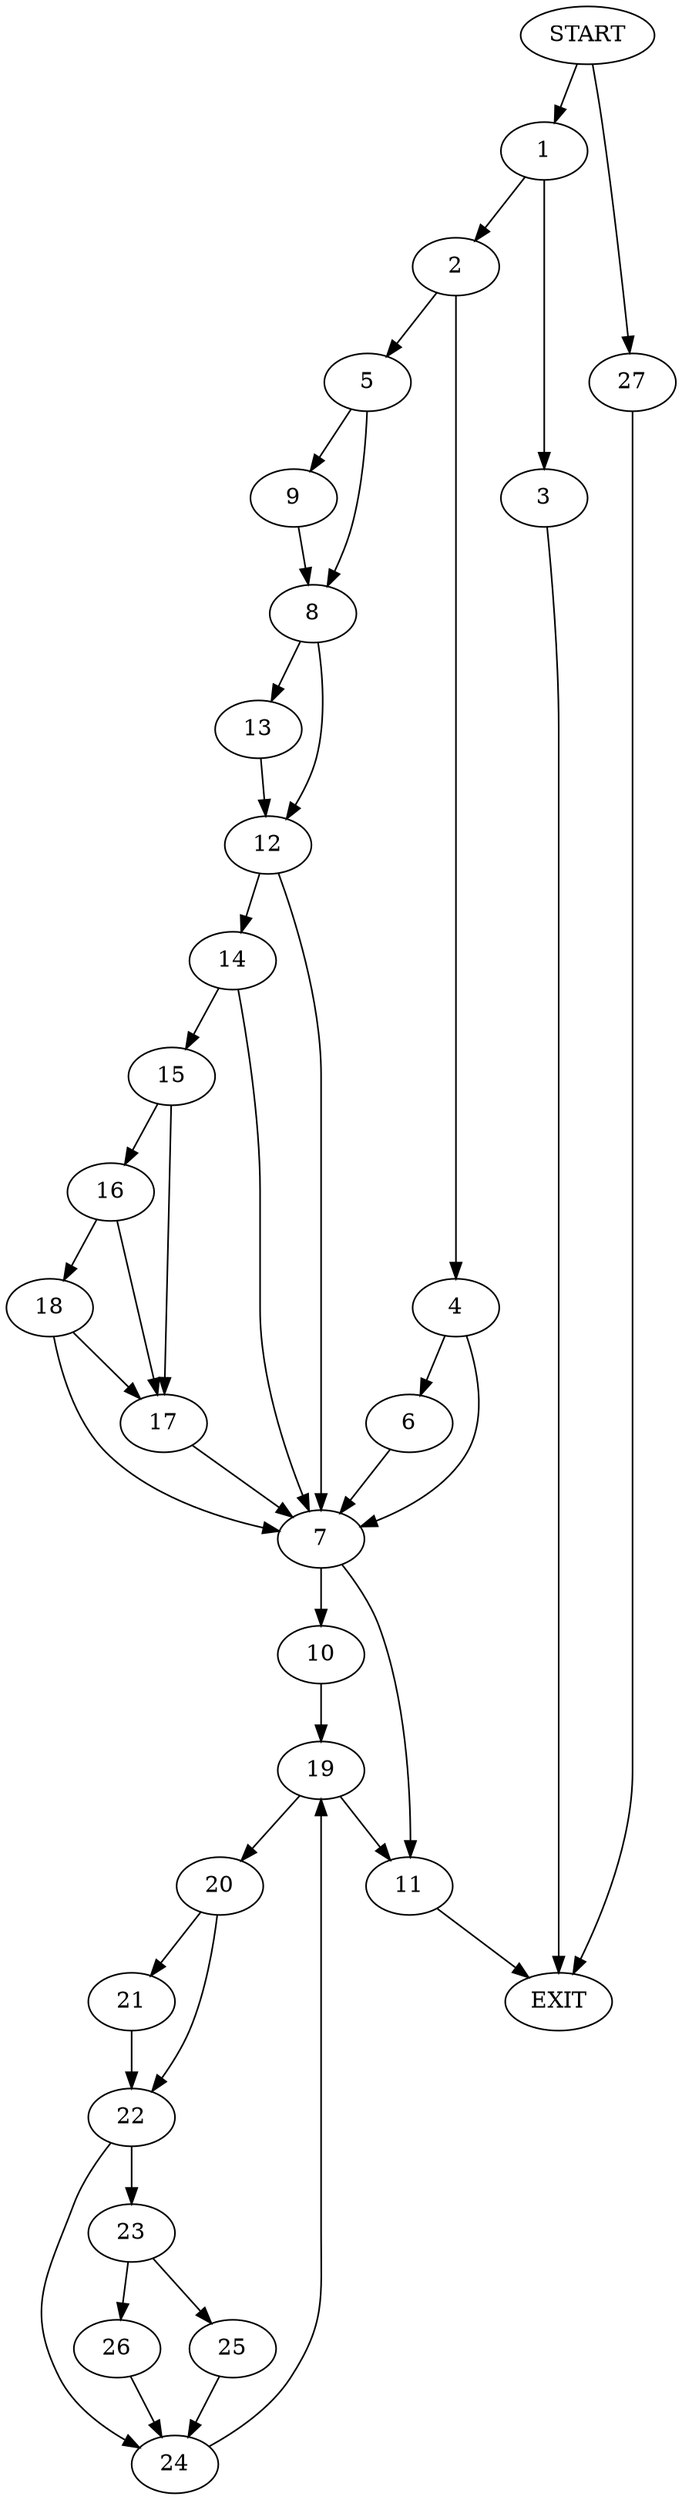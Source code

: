 digraph {
0 [label="START"]
28 [label="EXIT"]
0 -> 1
1 -> 2
1 -> 3
3 -> 28
2 -> 4
2 -> 5
4 -> 6
4 -> 7
5 -> 8
5 -> 9
6 -> 7
7 -> 10
7 -> 11
8 -> 12
8 -> 13
9 -> 8
13 -> 12
12 -> 14
12 -> 7
14 -> 15
14 -> 7
15 -> 16
15 -> 17
17 -> 7
16 -> 18
16 -> 17
18 -> 17
18 -> 7
10 -> 19
11 -> 28
19 -> 20
19 -> 11
20 -> 21
20 -> 22
21 -> 22
22 -> 23
22 -> 24
23 -> 25
23 -> 26
24 -> 19
26 -> 24
25 -> 24
0 -> 27
27 -> 28
}
